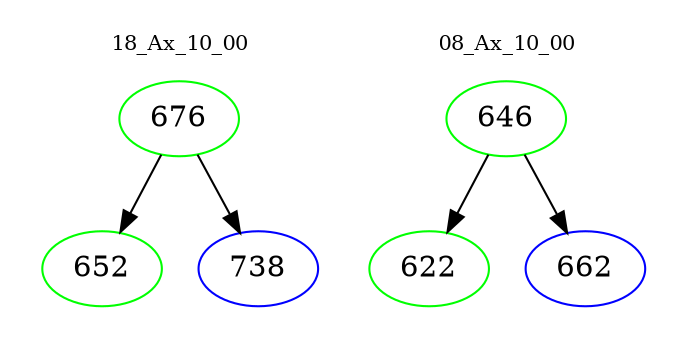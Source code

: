 digraph{
subgraph cluster_0 {
color = white
label = "18_Ax_10_00";
fontsize=10;
T0_676 [label="676", color="green"]
T0_676 -> T0_652 [color="black"]
T0_652 [label="652", color="green"]
T0_676 -> T0_738 [color="black"]
T0_738 [label="738", color="blue"]
}
subgraph cluster_1 {
color = white
label = "08_Ax_10_00";
fontsize=10;
T1_646 [label="646", color="green"]
T1_646 -> T1_622 [color="black"]
T1_622 [label="622", color="green"]
T1_646 -> T1_662 [color="black"]
T1_662 [label="662", color="blue"]
}
}
